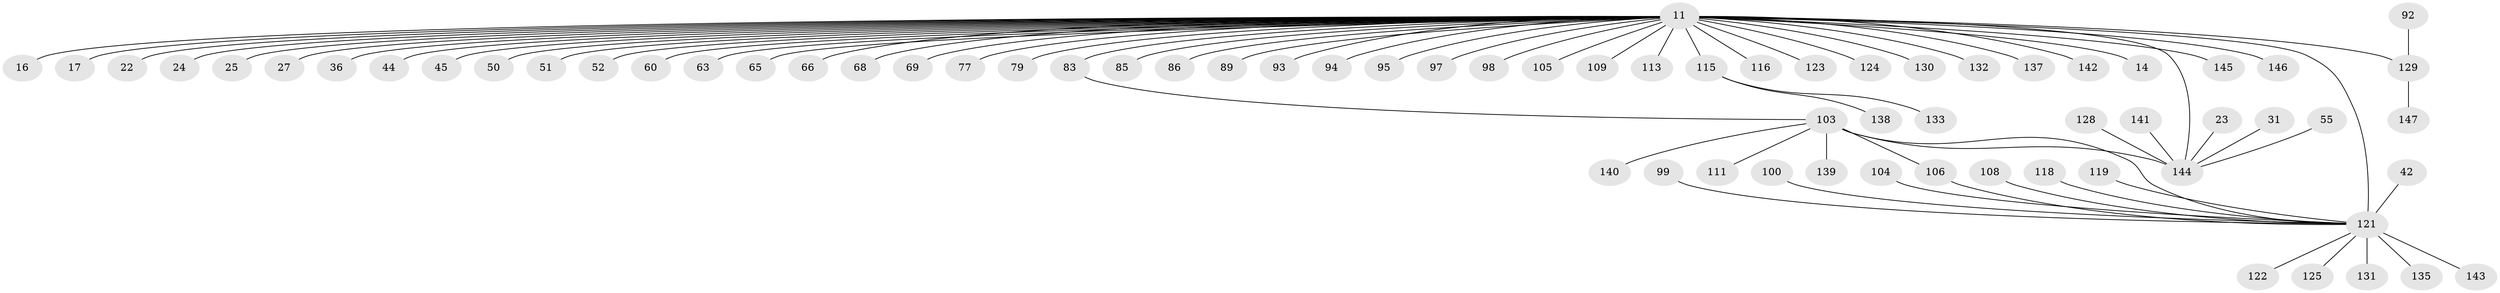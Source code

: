 // original degree distribution, {20: 0.006802721088435374, 32: 0.006802721088435374, 2: 0.22448979591836735, 5: 0.02040816326530612, 1: 0.5374149659863946, 19: 0.006802721088435374, 3: 0.10884353741496598, 7: 0.013605442176870748, 9: 0.006802721088435374, 10: 0.02040816326530612, 4: 0.034013605442176874, 6: 0.013605442176870748}
// Generated by graph-tools (version 1.1) at 2025/48/03/09/25 04:48:41]
// undirected, 73 vertices, 75 edges
graph export_dot {
graph [start="1"]
  node [color=gray90,style=filled];
  11 [super="+2+6"];
  14;
  16;
  17;
  22;
  23;
  24;
  25;
  27;
  31;
  36 [super="+34"];
  42;
  44;
  45;
  50;
  51;
  52;
  55;
  60;
  63;
  65;
  66;
  68;
  69;
  77;
  79;
  83;
  85;
  86;
  89;
  92;
  93;
  94;
  95;
  97;
  98 [super="+80"];
  99;
  100;
  103 [super="+40+101+54+28+48+91"];
  104;
  105;
  106 [super="+72+78"];
  108;
  109;
  111;
  113;
  115 [super="+70+84"];
  116;
  118;
  119;
  121 [super="+112+18+117+57+114"];
  122;
  123 [super="+47+74"];
  124 [super="+29"];
  125;
  128 [super="+21"];
  129 [super="+59+82+87"];
  130;
  131;
  132 [super="+3"];
  133;
  135;
  137;
  138 [super="+126"];
  139 [super="+134"];
  140 [super="+120"];
  141;
  142;
  143;
  144 [super="+81+136+110"];
  145 [super="+53+102"];
  146 [super="+49+58"];
  147;
  11 -- 24;
  11 -- 25;
  11 -- 60 [weight=2];
  11 -- 69;
  11 -- 83 [weight=2];
  11 -- 129 [weight=3];
  11 -- 66;
  11 -- 77;
  11 -- 14;
  11 -- 79;
  11 -- 17;
  11 -- 86;
  11 -- 93;
  11 -- 94;
  11 -- 44;
  11 -- 45 [weight=2];
  11 -- 51;
  11 -- 52;
  11 -- 116;
  11 -- 130;
  11 -- 137;
  11 -- 142;
  11 -- 16;
  11 -- 22;
  11 -- 27;
  11 -- 50;
  11 -- 63;
  11 -- 65;
  11 -- 68;
  11 -- 85;
  11 -- 89;
  11 -- 95;
  11 -- 97;
  11 -- 105;
  11 -- 109;
  11 -- 113;
  11 -- 123;
  11 -- 145;
  11 -- 121 [weight=13];
  11 -- 132;
  11 -- 124;
  11 -- 146 [weight=2];
  11 -- 144 [weight=7];
  11 -- 115 [weight=3];
  11 -- 36 [weight=2];
  11 -- 98 [weight=2];
  23 -- 144;
  31 -- 144;
  42 -- 121;
  55 -- 144;
  83 -- 103;
  92 -- 129;
  99 -- 121;
  100 -- 121;
  103 -- 111;
  103 -- 106;
  103 -- 140;
  103 -- 144 [weight=4];
  103 -- 139 [weight=2];
  103 -- 121;
  104 -- 121;
  106 -- 121;
  108 -- 121;
  115 -- 133;
  115 -- 138;
  118 -- 121;
  119 -- 121;
  121 -- 122;
  121 -- 131;
  121 -- 135;
  121 -- 125;
  121 -- 143;
  128 -- 144;
  129 -- 147;
  141 -- 144;
}
